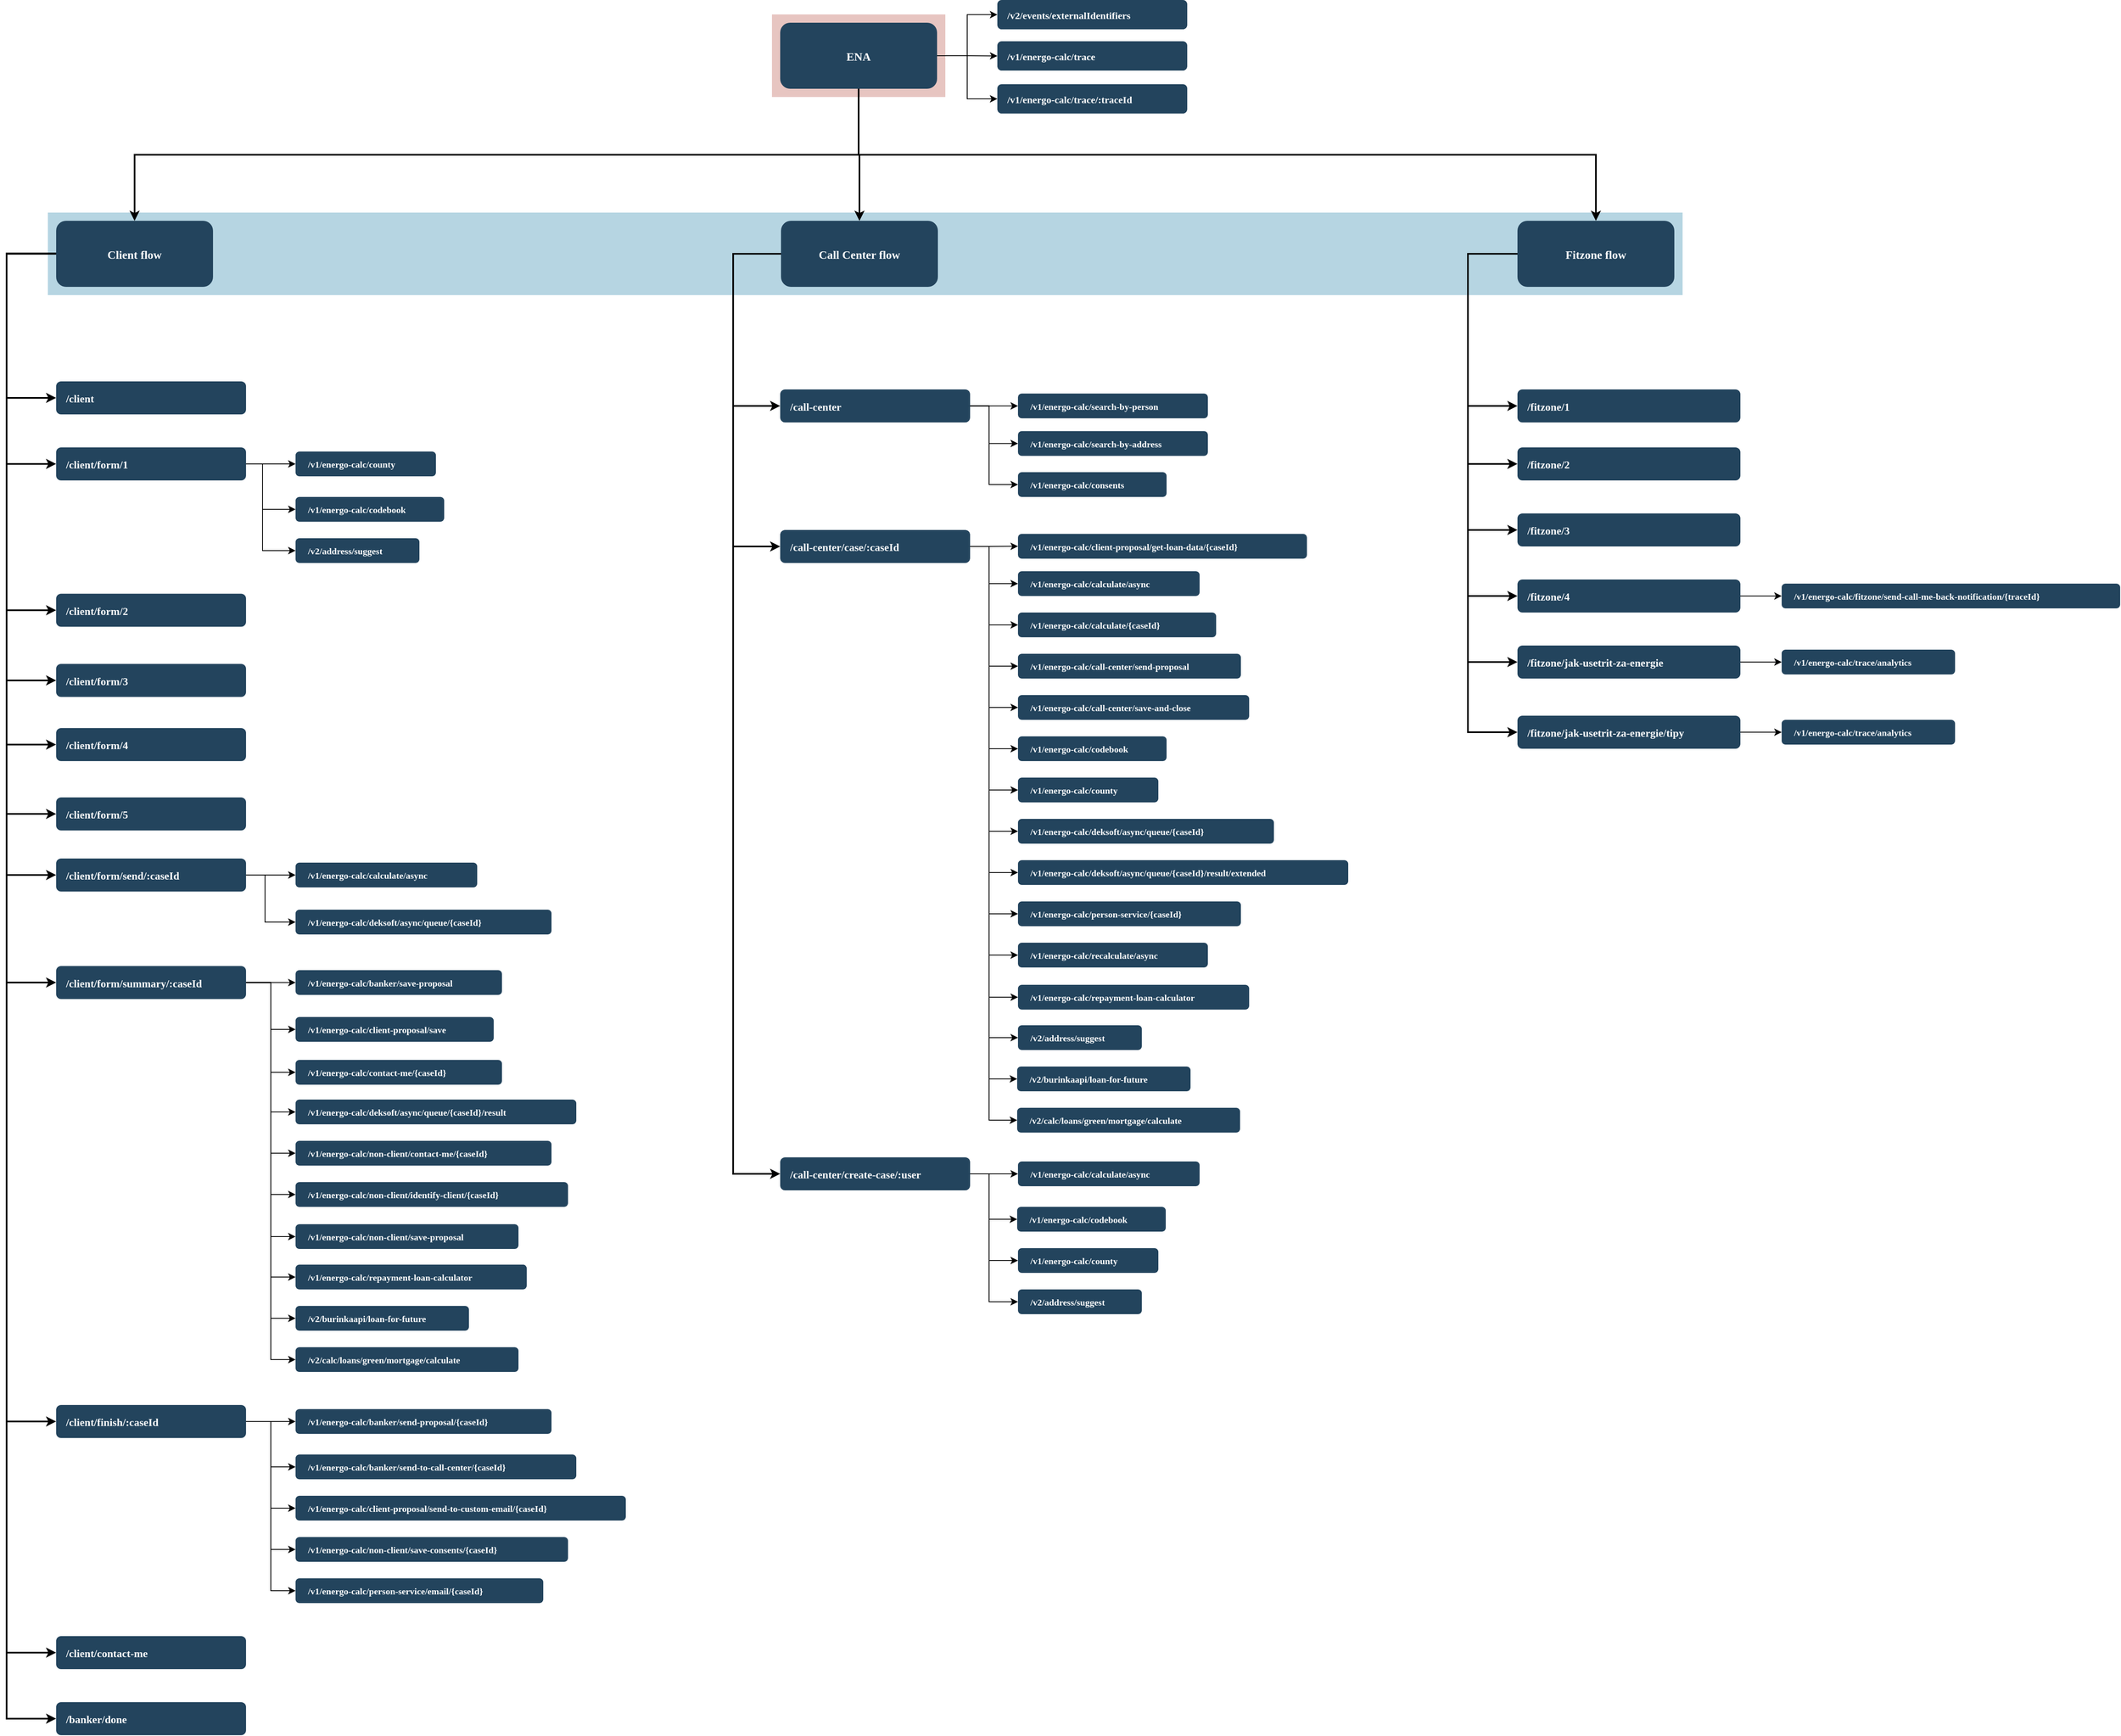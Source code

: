 <mxfile version="22.1.0" type="github">
  <diagram name="Page-1" id="2c0d36ab-eaac-3732-788b-9136903baeff">
    <mxGraphModel dx="6533.5" dy="2550" grid="1" gridSize="10" guides="1" tooltips="1" connect="1" arrows="1" fold="1" page="1" pageScale="1.5" pageWidth="1169" pageHeight="827" background="none" math="0" shadow="0">
      <root>
        <mxCell id="0" />
        <mxCell id="1" parent="0" />
        <mxCell id="123" value="" style="fillColor=#AE4132;strokeColor=none;opacity=30;" parent="1" vertex="1">
          <mxGeometry x="747" y="85.5" width="210" height="100.0" as="geometry" />
        </mxCell>
        <mxCell id="122" value="" style="fillColor=#10739E;strokeColor=none;opacity=30;" parent="1" vertex="1">
          <mxGeometry x="-130" y="325.5" width="1980" height="100" as="geometry" />
        </mxCell>
        <mxCell id="2" value="ENA" style="rounded=1;fillColor=#23445D;gradientColor=none;strokeColor=none;fontColor=#FFFFFF;fontStyle=1;fontFamily=Tahoma;fontSize=14" parent="1" vertex="1">
          <mxGeometry x="757" y="95.5" width="190" height="80" as="geometry" />
        </mxCell>
        <mxCell id="9" value="" style="edgeStyle=elbowEdgeStyle;elbow=vertical;strokeWidth=2;rounded=0;entryX=0.5;entryY=0;entryDx=0;entryDy=0;" parent="1" source="2" target="10" edge="1">
          <mxGeometry x="337" y="215.5" width="100" height="100" as="geometry">
            <mxPoint x="337" y="315.5" as="sourcePoint" />
            <mxPoint x="437" y="215.5" as="targetPoint" />
          </mxGeometry>
        </mxCell>
        <mxCell id="jC42f-P9hnnGWAA6iQzn-168" value="" style="edgeStyle=elbowEdgeStyle;rounded=0;orthogonalLoop=1;jettySize=auto;html=1;exitX=0;exitY=0.5;exitDx=0;exitDy=0;strokeWidth=2;entryX=0;entryY=0.5;entryDx=0;entryDy=0;" edge="1" parent="1" source="10" target="jC42f-P9hnnGWAA6iQzn-167">
          <mxGeometry relative="1" as="geometry">
            <mxPoint x="1640" y="680" as="targetPoint" />
            <Array as="points">
              <mxPoint x="1590" y="470" />
            </Array>
          </mxGeometry>
        </mxCell>
        <mxCell id="10" value="Fitzone flow" style="rounded=1;fillColor=#23445D;gradientColor=none;strokeColor=none;fontColor=#FFFFFF;fontStyle=1;fontFamily=Tahoma;fontSize=14" parent="1" vertex="1">
          <mxGeometry x="1650" y="335.5" width="190" height="80" as="geometry" />
        </mxCell>
        <mxCell id="kCkuKhxxEunzLLz7LeM_-125" value="" style="edgeStyle=elbowEdgeStyle;rounded=0;orthogonalLoop=1;jettySize=auto;html=1;entryX=0;entryY=0.5;entryDx=0;entryDy=0;exitX=0;exitY=0.5;exitDx=0;exitDy=0;strokeWidth=2;" parent="1" source="12" target="kCkuKhxxEunzLLz7LeM_-124" edge="1">
          <mxGeometry relative="1" as="geometry">
            <Array as="points">
              <mxPoint x="700" y="470" />
            </Array>
          </mxGeometry>
        </mxCell>
        <mxCell id="12" value="Call Center flow" style="rounded=1;fillColor=#23445D;gradientColor=none;strokeColor=none;fontColor=#FFFFFF;fontStyle=1;fontFamily=Tahoma;fontSize=14" parent="1" vertex="1">
          <mxGeometry x="758.0" y="335.5" width="190" height="80" as="geometry" />
        </mxCell>
        <mxCell id="13" value="Client flow" style="rounded=1;fillColor=#23445D;gradientColor=none;strokeColor=none;fontColor=#FFFFFF;fontStyle=1;fontFamily=Tahoma;fontSize=14" parent="1" vertex="1">
          <mxGeometry x="-120" y="335.5" width="190" height="80" as="geometry" />
        </mxCell>
        <mxCell id="17" value="/client" style="rounded=1;fillColor=#23445D;gradientColor=none;strokeColor=none;fontColor=#FFFFFF;fontStyle=1;fontFamily=Tahoma;fontSize=13;spacingLeft=10;align=left;" parent="1" vertex="1">
          <mxGeometry x="-120" y="530" width="230" height="40" as="geometry" />
        </mxCell>
        <mxCell id="59" value="" style="edgeStyle=elbowEdgeStyle;elbow=vertical;strokeWidth=2;rounded=0" parent="1" source="2" target="12" edge="1">
          <mxGeometry x="347" y="225.5" width="100" height="100" as="geometry">
            <mxPoint x="862.0" y="275.5" as="sourcePoint" />
            <mxPoint x="1467.0" y="345.5" as="targetPoint" />
          </mxGeometry>
        </mxCell>
        <mxCell id="61" value="" style="edgeStyle=elbowEdgeStyle;elbow=vertical;strokeWidth=2;rounded=0" parent="1" source="2" target="13" edge="1">
          <mxGeometry x="-23" y="135.5" width="100" height="100" as="geometry">
            <mxPoint x="-23" y="235.5" as="sourcePoint" />
            <mxPoint x="77" y="135.5" as="targetPoint" />
          </mxGeometry>
        </mxCell>
        <mxCell id="65" value="" style="edgeStyle=elbowEdgeStyle;elbow=horizontal;strokeWidth=2;rounded=0;entryX=0;entryY=0.5;entryDx=0;entryDy=0;exitX=0;exitY=0.5;exitDx=0;exitDy=0;" parent="1" source="13" target="17" edge="1">
          <mxGeometry x="-23" y="135.5" width="100" height="100" as="geometry">
            <mxPoint x="-170" y="320" as="sourcePoint" />
            <mxPoint x="77" y="135.5" as="targetPoint" />
            <Array as="points">
              <mxPoint x="-180" y="460" />
            </Array>
          </mxGeometry>
        </mxCell>
        <mxCell id="kCkuKhxxEunzLLz7LeM_-129" value="" style="edgeStyle=elbowEdgeStyle;rounded=0;orthogonalLoop=1;jettySize=auto;exitX=0;exitY=0.5;exitDx=0;exitDy=0;entryX=0;entryY=0.5;entryDx=0;entryDy=0;strokeWidth=2;" parent="1" source="12" target="kCkuKhxxEunzLLz7LeM_-128" edge="1">
          <mxGeometry relative="1" as="geometry">
            <mxPoint x="730" y="640" as="targetPoint" />
            <Array as="points">
              <mxPoint x="700" y="570" />
            </Array>
          </mxGeometry>
        </mxCell>
        <mxCell id="jC42f-P9hnnGWAA6iQzn-123" value="" style="edgeStyle=elbowEdgeStyle;rounded=0;orthogonalLoop=1;jettySize=auto;html=1;exitX=1;exitY=0.5;exitDx=0;exitDy=0;entryX=0;entryY=0.5;entryDx=0;entryDy=0;" edge="1" parent="1" source="kCkuKhxxEunzLLz7LeM_-124" target="kCkuKhxxEunzLLz7LeM_-135">
          <mxGeometry relative="1" as="geometry">
            <mxPoint x="940" y="600" as="sourcePoint" />
            <mxPoint x="1020" y="520" as="targetPoint" />
            <Array as="points">
              <mxPoint x="1010" y="550" />
            </Array>
          </mxGeometry>
        </mxCell>
        <mxCell id="kCkuKhxxEunzLLz7LeM_-124" value="/call-center" style="rounded=1;fillColor=#23445D;gradientColor=none;strokeColor=none;fontColor=#FFFFFF;fontStyle=1;fontFamily=Tahoma;fontSize=13;align=left;spacingLeft=10;" parent="1" vertex="1">
          <mxGeometry x="757" y="539.75" width="230" height="40" as="geometry" />
        </mxCell>
        <mxCell id="kCkuKhxxEunzLLz7LeM_-134" value="" style="edgeStyle=elbowEdgeStyle;rounded=0;orthogonalLoop=1;jettySize=auto;html=1;entryX=0;entryY=0.5;entryDx=0;entryDy=0;exitX=0;exitY=0.5;exitDx=0;exitDy=0;strokeWidth=2;" parent="1" source="12" target="kCkuKhxxEunzLLz7LeM_-133" edge="1">
          <mxGeometry relative="1" as="geometry">
            <Array as="points">
              <mxPoint x="700" y="550" />
            </Array>
          </mxGeometry>
        </mxCell>
        <mxCell id="kCkuKhxxEunzLLz7LeM_-128" value="/call-center/case/:caseId" style="rounded=1;fillColor=#23445D;gradientColor=none;strokeColor=none;fontColor=#FFFFFF;fontStyle=1;fontFamily=Tahoma;fontSize=13;align=left;spacingLeft=10;" parent="1" vertex="1">
          <mxGeometry x="757" y="710" width="230" height="40" as="geometry" />
        </mxCell>
        <mxCell id="kCkuKhxxEunzLLz7LeM_-133" value="/call-center/create-case/:user" style="rounded=1;fillColor=#23445D;gradientColor=none;strokeColor=none;fontColor=#FFFFFF;fontStyle=1;fontFamily=Tahoma;fontSize=13;spacingLeft=10;align=left;" parent="1" vertex="1">
          <mxGeometry x="757" y="1470" width="230" height="40" as="geometry" />
        </mxCell>
        <mxCell id="jC42f-P9hnnGWAA6iQzn-125" value="" style="edgeStyle=elbowEdgeStyle;rounded=0;orthogonalLoop=1;jettySize=auto;html=1;exitX=1;exitY=0.5;exitDx=0;exitDy=0;entryX=0;entryY=0.5;entryDx=0;entryDy=0;" edge="1" parent="1" source="kCkuKhxxEunzLLz7LeM_-124" target="jC42f-P9hnnGWAA6iQzn-124">
          <mxGeometry relative="1" as="geometry">
            <Array as="points">
              <mxPoint x="1010" y="610" />
            </Array>
          </mxGeometry>
        </mxCell>
        <mxCell id="kCkuKhxxEunzLLz7LeM_-135" value="/v1/energo-calc/search-by-person" style="rounded=1;fillColor=#23445D;gradientColor=none;strokeColor=none;fontColor=#FFFFFF;fontStyle=1;fontFamily=Tahoma;fontSize=11;align=left;spacingLeft=13;spacingRight=0;" parent="1" vertex="1">
          <mxGeometry x="1045" y="544.75" width="230" height="30" as="geometry" />
        </mxCell>
        <mxCell id="jC42f-P9hnnGWAA6iQzn-127" value="" style="edgeStyle=elbowEdgeStyle;rounded=0;orthogonalLoop=1;jettySize=auto;html=1;entryX=0;entryY=0.5;entryDx=0;entryDy=0;exitX=1;exitY=0.5;exitDx=0;exitDy=0;" edge="1" parent="1" source="kCkuKhxxEunzLLz7LeM_-124" target="jC42f-P9hnnGWAA6iQzn-126">
          <mxGeometry relative="1" as="geometry">
            <mxPoint x="980" y="690" as="sourcePoint" />
            <Array as="points">
              <mxPoint x="1010" y="580" />
            </Array>
          </mxGeometry>
        </mxCell>
        <mxCell id="jC42f-P9hnnGWAA6iQzn-124" value="/v1/energo-calc/consents" style="rounded=1;fillColor=#23445D;gradientColor=none;strokeColor=none;fontColor=#FFFFFF;fontStyle=1;fontFamily=Tahoma;fontSize=11;spacingLeft=13;align=left;spacingRight=0;" vertex="1" parent="1">
          <mxGeometry x="1045" y="640" width="180" height="30" as="geometry" />
        </mxCell>
        <mxCell id="jC42f-P9hnnGWAA6iQzn-126" value="/v1/energo-calc/search-by-address" style="rounded=1;fillColor=#23445D;gradientColor=none;strokeColor=none;fontColor=#FFFFFF;fontStyle=1;fontFamily=Tahoma;fontSize=11;spacingLeft=13;align=left;spacingRight=0;" vertex="1" parent="1">
          <mxGeometry x="1045" y="590.25" width="230" height="30" as="geometry" />
        </mxCell>
        <mxCell id="jC42f-P9hnnGWAA6iQzn-137" value="" style="edgeStyle=elbowEdgeStyle;rounded=0;orthogonalLoop=1;jettySize=auto;html=1;entryX=0;entryY=0.5;entryDx=0;entryDy=0;exitX=1;exitY=0.5;exitDx=0;exitDy=0;" edge="1" parent="1" source="kCkuKhxxEunzLLz7LeM_-128" target="jC42f-P9hnnGWAA6iQzn-136">
          <mxGeometry relative="1" as="geometry">
            <Array as="points">
              <mxPoint x="1010" y="720" />
            </Array>
          </mxGeometry>
        </mxCell>
        <mxCell id="jC42f-P9hnnGWAA6iQzn-133" value="" style="edgeStyle=orthogonalEdgeStyle;rounded=0;orthogonalLoop=1;jettySize=auto;html=1;entryX=0;entryY=0.5;entryDx=0;entryDy=0;exitX=1;exitY=0.5;exitDx=0;exitDy=0;" edge="1" parent="1" source="2" target="jC42f-P9hnnGWAA6iQzn-132">
          <mxGeometry relative="1" as="geometry" />
        </mxCell>
        <mxCell id="jC42f-P9hnnGWAA6iQzn-130" value="/v2/events/externalIdentifiers" style="rounded=1;fillColor=#23445D;gradientColor=none;strokeColor=none;fontColor=#FFFFFF;fontStyle=1;fontFamily=Tahoma;fontSize=12;align=left;spacingLeft=10;" vertex="1" parent="1">
          <mxGeometry x="1020" y="68" width="230" height="35.5" as="geometry" />
        </mxCell>
        <mxCell id="jC42f-P9hnnGWAA6iQzn-131" value="" style="endArrow=classic;html=1;rounded=0;exitX=1;exitY=0.5;exitDx=0;exitDy=0;entryX=0;entryY=0.5;entryDx=0;entryDy=0;edgeStyle=elbowEdgeStyle;" edge="1" parent="1" source="2" target="jC42f-P9hnnGWAA6iQzn-130">
          <mxGeometry width="50" height="50" relative="1" as="geometry">
            <mxPoint x="710" y="470" as="sourcePoint" />
            <mxPoint x="760" y="420" as="targetPoint" />
          </mxGeometry>
        </mxCell>
        <mxCell id="jC42f-P9hnnGWAA6iQzn-135" value="" style="edgeStyle=orthogonalEdgeStyle;rounded=0;orthogonalLoop=1;jettySize=auto;html=1;entryX=0;entryY=0.5;entryDx=0;entryDy=0;exitX=1;exitY=0.5;exitDx=0;exitDy=0;" edge="1" parent="1" source="2" target="jC42f-P9hnnGWAA6iQzn-134">
          <mxGeometry relative="1" as="geometry" />
        </mxCell>
        <mxCell id="jC42f-P9hnnGWAA6iQzn-132" value="/v1/energo-calc/trace" style="rounded=1;fillColor=#23445D;gradientColor=none;strokeColor=none;fontColor=#FFFFFF;fontStyle=1;fontFamily=Tahoma;fontSize=12;align=left;spacingLeft=10;" vertex="1" parent="1">
          <mxGeometry x="1020" y="118" width="230" height="35.5" as="geometry" />
        </mxCell>
        <mxCell id="jC42f-P9hnnGWAA6iQzn-134" value="/v1/energo-calc/trace/:traceId" style="rounded=1;fillColor=#23445D;gradientColor=none;strokeColor=none;fontColor=#FFFFFF;fontStyle=1;fontFamily=Tahoma;fontSize=12;align=left;spacingLeft=10;" vertex="1" parent="1">
          <mxGeometry x="1020" y="170" width="230" height="35.5" as="geometry" />
        </mxCell>
        <mxCell id="jC42f-P9hnnGWAA6iQzn-140" value="" style="edgeStyle=elbowEdgeStyle;rounded=0;orthogonalLoop=1;jettySize=auto;html=1;entryX=0;entryY=0.5;entryDx=0;entryDy=0;exitX=1;exitY=0.5;exitDx=0;exitDy=0;" edge="1" parent="1" source="kCkuKhxxEunzLLz7LeM_-128" target="jC42f-P9hnnGWAA6iQzn-139">
          <mxGeometry relative="1" as="geometry">
            <Array as="points">
              <mxPoint x="1010" y="750" />
            </Array>
          </mxGeometry>
        </mxCell>
        <mxCell id="jC42f-P9hnnGWAA6iQzn-136" value="/v1/energo-calc/codebook" style="rounded=1;fillColor=#23445D;gradientColor=none;strokeColor=none;fontColor=#FFFFFF;fontStyle=1;fontFamily=Tahoma;fontSize=11;align=left;spacingLeft=13;spacingRight=0;" vertex="1" parent="1">
          <mxGeometry x="1045" y="960" width="180" height="30" as="geometry" />
        </mxCell>
        <mxCell id="jC42f-P9hnnGWAA6iQzn-142" value="" style="edgeStyle=elbowEdgeStyle;rounded=0;orthogonalLoop=1;jettySize=auto;html=1;entryX=0;entryY=0.5;entryDx=0;entryDy=0;exitX=1;exitY=0.5;exitDx=0;exitDy=0;" edge="1" parent="1" source="kCkuKhxxEunzLLz7LeM_-128" target="jC42f-P9hnnGWAA6iQzn-141">
          <mxGeometry relative="1" as="geometry">
            <Array as="points">
              <mxPoint x="1010" y="780" />
            </Array>
          </mxGeometry>
        </mxCell>
        <mxCell id="jC42f-P9hnnGWAA6iQzn-139" value="/v1/energo-calc/person-service/{caseId}" style="rounded=1;fillColor=#23445D;gradientColor=none;strokeColor=none;fontColor=#FFFFFF;fontStyle=1;fontFamily=Tahoma;fontSize=11;align=left;spacingLeft=13;spacingRight=0;" vertex="1" parent="1">
          <mxGeometry x="1045" y="1160" width="270" height="30" as="geometry" />
        </mxCell>
        <mxCell id="jC42f-P9hnnGWAA6iQzn-141" value="/v1/energo-calc/deksoft/async/queue/{caseId}/result/extended" style="rounded=1;fillColor=#23445D;gradientColor=none;strokeColor=none;fontColor=#FFFFFF;fontStyle=1;fontFamily=Tahoma;fontSize=11;align=left;spacingLeft=13;spacingRight=0;" vertex="1" parent="1">
          <mxGeometry x="1045" y="1110" width="400" height="30" as="geometry" />
        </mxCell>
        <mxCell id="jC42f-P9hnnGWAA6iQzn-143" value="/v1/energo-calc/calculate/{caseId}" style="rounded=1;fillColor=#23445D;gradientColor=none;strokeColor=none;fontColor=#FFFFFF;fontStyle=1;fontFamily=Tahoma;fontSize=11;align=left;spacingLeft=13;spacingRight=0;" vertex="1" parent="1">
          <mxGeometry x="1045" y="810" width="240" height="30" as="geometry" />
        </mxCell>
        <mxCell id="jC42f-P9hnnGWAA6iQzn-144" value="" style="edgeStyle=elbowEdgeStyle;rounded=0;orthogonalLoop=1;jettySize=auto;html=1;entryX=0;entryY=0.5;entryDx=0;entryDy=0;exitX=1;exitY=0.5;exitDx=0;exitDy=0;" edge="1" parent="1" source="kCkuKhxxEunzLLz7LeM_-128" target="jC42f-P9hnnGWAA6iQzn-143">
          <mxGeometry relative="1" as="geometry">
            <mxPoint x="990" y="738" as="sourcePoint" />
            <mxPoint x="1050" y="882" as="targetPoint" />
            <Array as="points">
              <mxPoint x="1010" y="800" />
              <mxPoint x="1010" y="940" />
            </Array>
          </mxGeometry>
        </mxCell>
        <mxCell id="jC42f-P9hnnGWAA6iQzn-145" value="/v1/energo-calc/client-proposal/get-loan-data/{caseId}" style="rounded=1;fillColor=#23445D;gradientColor=none;strokeColor=none;fontColor=#FFFFFF;fontStyle=1;fontFamily=Tahoma;fontSize=11;align=left;spacingLeft=13;spacingRight=0;" vertex="1" parent="1">
          <mxGeometry x="1045" y="714.75" width="350" height="30" as="geometry" />
        </mxCell>
        <mxCell id="jC42f-P9hnnGWAA6iQzn-146" value="" style="edgeStyle=elbowEdgeStyle;rounded=0;orthogonalLoop=1;jettySize=auto;html=1;entryX=0;entryY=0.5;entryDx=0;entryDy=0;exitX=1;exitY=0.5;exitDx=0;exitDy=0;" edge="1" parent="1" target="jC42f-P9hnnGWAA6iQzn-145" source="kCkuKhxxEunzLLz7LeM_-128">
          <mxGeometry relative="1" as="geometry">
            <mxPoint x="980" y="780" as="sourcePoint" />
            <mxPoint x="1050" y="934" as="targetPoint" />
            <Array as="points">
              <mxPoint x="1010" y="730" />
            </Array>
          </mxGeometry>
        </mxCell>
        <mxCell id="jC42f-P9hnnGWAA6iQzn-147" value="/v1/energo-calc/repayment-loan-calculator" style="rounded=1;fillColor=#23445D;gradientColor=none;strokeColor=none;fontColor=#FFFFFF;fontStyle=1;fontFamily=Tahoma;fontSize=11;align=left;spacingLeft=13;spacingRight=0;" vertex="1" parent="1">
          <mxGeometry x="1045" y="1261" width="280" height="30" as="geometry" />
        </mxCell>
        <mxCell id="jC42f-P9hnnGWAA6iQzn-148" value="" style="edgeStyle=elbowEdgeStyle;rounded=0;orthogonalLoop=1;jettySize=auto;html=1;entryX=0;entryY=0.5;entryDx=0;entryDy=0;exitX=1;exitY=0.5;exitDx=0;exitDy=0;" edge="1" parent="1" target="jC42f-P9hnnGWAA6iQzn-147" source="kCkuKhxxEunzLLz7LeM_-128">
          <mxGeometry relative="1" as="geometry">
            <mxPoint x="980" y="780" as="sourcePoint" />
            <mxPoint x="1050" y="986" as="targetPoint" />
            <Array as="points">
              <mxPoint x="1010" y="860" />
            </Array>
          </mxGeometry>
        </mxCell>
        <mxCell id="jC42f-P9hnnGWAA6iQzn-150" value="/v2/address/suggest" style="rounded=1;fillColor=#23445D;gradientColor=none;strokeColor=none;fontColor=#FFFFFF;fontStyle=1;fontFamily=Tahoma;fontSize=11;align=left;spacingLeft=13;spacingRight=0;" vertex="1" parent="1">
          <mxGeometry x="1045" y="1310" width="150" height="30" as="geometry" />
        </mxCell>
        <mxCell id="jC42f-P9hnnGWAA6iQzn-151" value="" style="edgeStyle=elbowEdgeStyle;rounded=0;orthogonalLoop=1;jettySize=auto;html=1;entryX=0;entryY=0.5;entryDx=0;entryDy=0;exitX=1;exitY=0.5;exitDx=0;exitDy=0;" edge="1" parent="1" target="jC42f-P9hnnGWAA6iQzn-150" source="kCkuKhxxEunzLLz7LeM_-128">
          <mxGeometry relative="1" as="geometry">
            <mxPoint x="980" y="770" as="sourcePoint" />
            <mxPoint x="1050" y="1028" as="targetPoint" />
            <Array as="points">
              <mxPoint x="1010" y="1010" />
            </Array>
          </mxGeometry>
        </mxCell>
        <mxCell id="jC42f-P9hnnGWAA6iQzn-152" value="/v1/energo-calc/recalculate/async" style="rounded=1;fillColor=#23445D;gradientColor=none;strokeColor=none;fontColor=#FFFFFF;fontStyle=1;fontFamily=Tahoma;fontSize=11;align=left;spacingLeft=13;spacingRight=0;" vertex="1" parent="1">
          <mxGeometry x="1045" y="1210" width="230" height="30" as="geometry" />
        </mxCell>
        <mxCell id="jC42f-P9hnnGWAA6iQzn-153" value="" style="edgeStyle=elbowEdgeStyle;rounded=0;orthogonalLoop=1;jettySize=auto;html=1;entryX=0;entryY=0.5;entryDx=0;entryDy=0;exitX=1;exitY=0.5;exitDx=0;exitDy=0;" edge="1" parent="1" target="jC42f-P9hnnGWAA6iQzn-152" source="kCkuKhxxEunzLLz7LeM_-128">
          <mxGeometry relative="1" as="geometry">
            <mxPoint x="980" y="779" as="sourcePoint" />
            <mxPoint x="1050" y="1079" as="targetPoint" />
            <Array as="points">
              <mxPoint x="1010" y="900" />
            </Array>
          </mxGeometry>
        </mxCell>
        <mxCell id="jC42f-P9hnnGWAA6iQzn-154" value="/v1/energo-calc/deksoft/async/queue/{caseId}" style="rounded=1;fillColor=#23445D;gradientColor=none;strokeColor=none;fontColor=#FFFFFF;fontStyle=1;fontFamily=Tahoma;fontSize=11;align=left;spacingLeft=13;spacingRight=0;" vertex="1" parent="1">
          <mxGeometry x="1045" y="1060" width="310" height="30" as="geometry" />
        </mxCell>
        <mxCell id="jC42f-P9hnnGWAA6iQzn-155" value="" style="edgeStyle=elbowEdgeStyle;rounded=0;orthogonalLoop=1;jettySize=auto;html=1;entryX=0;entryY=0.5;entryDx=0;entryDy=0;exitX=1;exitY=0.5;exitDx=0;exitDy=0;" edge="1" parent="1" target="jC42f-P9hnnGWAA6iQzn-154" source="kCkuKhxxEunzLLz7LeM_-128">
          <mxGeometry relative="1" as="geometry">
            <mxPoint x="980" y="780" as="sourcePoint" />
            <mxPoint x="1050" y="1131" as="targetPoint" />
            <Array as="points">
              <mxPoint x="1010" y="1020" />
            </Array>
          </mxGeometry>
        </mxCell>
        <mxCell id="jC42f-P9hnnGWAA6iQzn-156" value="/v1/energo-calc/call-center/send-proposal" style="rounded=1;fillColor=#23445D;gradientColor=none;strokeColor=none;fontColor=#FFFFFF;fontStyle=1;fontFamily=Tahoma;fontSize=11;align=left;spacingLeft=13;spacingRight=0;" vertex="1" parent="1">
          <mxGeometry x="1045" y="860" width="270" height="30" as="geometry" />
        </mxCell>
        <mxCell id="jC42f-P9hnnGWAA6iQzn-157" value="" style="edgeStyle=elbowEdgeStyle;rounded=0;orthogonalLoop=1;jettySize=auto;html=1;entryX=0;entryY=0.5;entryDx=0;entryDy=0;exitX=1;exitY=0.5;exitDx=0;exitDy=0;" edge="1" parent="1" target="jC42f-P9hnnGWAA6iQzn-156" source="kCkuKhxxEunzLLz7LeM_-128">
          <mxGeometry relative="1" as="geometry">
            <mxPoint x="980" y="770" as="sourcePoint" />
            <mxPoint x="1050" y="1173" as="targetPoint" />
            <Array as="points">
              <mxPoint x="1010" y="860" />
              <mxPoint x="1010" y="970" />
            </Array>
          </mxGeometry>
        </mxCell>
        <mxCell id="jC42f-P9hnnGWAA6iQzn-158" value="/v1/energo-calc/call-center/save-and-close" style="rounded=1;fillColor=#23445D;gradientColor=none;strokeColor=none;fontColor=#FFFFFF;fontStyle=1;fontFamily=Tahoma;fontSize=11;align=left;spacingLeft=13;spacingRight=0;" vertex="1" parent="1">
          <mxGeometry x="1045" y="910" width="280" height="30" as="geometry" />
        </mxCell>
        <mxCell id="jC42f-P9hnnGWAA6iQzn-159" value="" style="edgeStyle=elbowEdgeStyle;rounded=0;orthogonalLoop=1;jettySize=auto;html=1;entryX=0;entryY=0.5;entryDx=0;entryDy=0;exitX=1;exitY=0.5;exitDx=0;exitDy=0;" edge="1" parent="1" target="jC42f-P9hnnGWAA6iQzn-158" source="kCkuKhxxEunzLLz7LeM_-128">
          <mxGeometry relative="1" as="geometry">
            <mxPoint x="980" y="770" as="sourcePoint" />
            <mxPoint x="1050" y="1215" as="targetPoint" />
            <Array as="points">
              <mxPoint x="1010" y="930" />
              <mxPoint x="1010" y="990" />
            </Array>
          </mxGeometry>
        </mxCell>
        <mxCell id="jC42f-P9hnnGWAA6iQzn-160" value="/v1/energo-calc/calculate/async" style="rounded=1;fillColor=#23445D;gradientColor=none;strokeColor=none;fontColor=#FFFFFF;fontStyle=1;fontFamily=Tahoma;fontSize=11;align=left;spacingLeft=13;spacingRight=0;" vertex="1" parent="1">
          <mxGeometry x="1045" y="760" width="220" height="30" as="geometry" />
        </mxCell>
        <mxCell id="jC42f-P9hnnGWAA6iQzn-161" value="" style="edgeStyle=elbowEdgeStyle;rounded=0;orthogonalLoop=1;jettySize=auto;html=1;entryX=0;entryY=0.5;entryDx=0;entryDy=0;exitX=1;exitY=0.5;exitDx=0;exitDy=0;" edge="1" parent="1" target="jC42f-P9hnnGWAA6iQzn-160" source="kCkuKhxxEunzLLz7LeM_-128">
          <mxGeometry relative="1" as="geometry">
            <mxPoint x="980" y="770" as="sourcePoint" />
            <mxPoint x="1050" y="1257" as="targetPoint" />
            <Array as="points">
              <mxPoint x="1010" y="750" />
            </Array>
          </mxGeometry>
        </mxCell>
        <mxCell id="jC42f-P9hnnGWAA6iQzn-163" value="/v1/energo-calc/calculate/async" style="rounded=1;fillColor=#23445D;gradientColor=none;strokeColor=none;fontColor=#FFFFFF;fontStyle=1;fontFamily=Tahoma;fontSize=11;align=left;spacingLeft=13;spacingRight=0;" vertex="1" parent="1">
          <mxGeometry x="1045" y="1475" width="220" height="30" as="geometry" />
        </mxCell>
        <mxCell id="jC42f-P9hnnGWAA6iQzn-164" value="" style="edgeStyle=elbowEdgeStyle;rounded=0;orthogonalLoop=1;jettySize=auto;html=1;entryX=0;entryY=0.5;entryDx=0;entryDy=0;exitX=1;exitY=0.5;exitDx=0;exitDy=0;" edge="1" parent="1" target="jC42f-P9hnnGWAA6iQzn-163" source="kCkuKhxxEunzLLz7LeM_-133">
          <mxGeometry relative="1" as="geometry">
            <mxPoint x="987" y="1480" as="sourcePoint" />
            <mxPoint x="1080" y="1265.75" as="targetPoint" />
            <Array as="points">
              <mxPoint x="1010" y="1500" />
            </Array>
          </mxGeometry>
        </mxCell>
        <mxCell id="jC42f-P9hnnGWAA6iQzn-165" value="/v2/address/suggest" style="rounded=1;fillColor=#23445D;gradientColor=none;strokeColor=none;fontColor=#FFFFFF;fontStyle=1;fontFamily=Tahoma;fontSize=11;align=left;spacingLeft=13;spacingRight=0;" vertex="1" parent="1">
          <mxGeometry x="1045" y="1630" width="150" height="30" as="geometry" />
        </mxCell>
        <mxCell id="jC42f-P9hnnGWAA6iQzn-166" value="" style="edgeStyle=elbowEdgeStyle;rounded=0;orthogonalLoop=1;jettySize=auto;html=1;entryX=0;entryY=0.5;entryDx=0;entryDy=0;exitX=1;exitY=0.5;exitDx=0;exitDy=0;" edge="1" parent="1" target="jC42f-P9hnnGWAA6iQzn-165" source="kCkuKhxxEunzLLz7LeM_-133">
          <mxGeometry relative="1" as="geometry">
            <mxPoint x="980" y="1535.25" as="sourcePoint" />
            <mxPoint x="1083" y="1313" as="targetPoint" />
            <Array as="points">
              <mxPoint x="1010" y="1520" />
            </Array>
          </mxGeometry>
        </mxCell>
        <mxCell id="jC42f-P9hnnGWAA6iQzn-170" value="" style="edgeStyle=orthogonalEdgeStyle;rounded=0;orthogonalLoop=1;jettySize=auto;html=1;exitX=1;exitY=0.5;exitDx=0;exitDy=0;entryX=0;entryY=0.5;entryDx=0;entryDy=0;" edge="1" parent="1" source="jC42f-P9hnnGWAA6iQzn-167" target="jC42f-P9hnnGWAA6iQzn-169">
          <mxGeometry relative="1" as="geometry" />
        </mxCell>
        <mxCell id="jC42f-P9hnnGWAA6iQzn-167" value="/fitzone/jak-usetrit-za-energie" style="rounded=1;fillColor=#23445D;gradientColor=none;strokeColor=none;fontColor=#FFFFFF;fontStyle=1;fontFamily=Tahoma;fontSize=13;align=left;spacingLeft=10;" vertex="1" parent="1">
          <mxGeometry x="1650" y="850" width="270" height="40" as="geometry" />
        </mxCell>
        <mxCell id="jC42f-P9hnnGWAA6iQzn-169" value="/v1/energo-calc/trace/analytics" style="rounded=1;fillColor=#23445D;gradientColor=none;strokeColor=none;fontColor=#FFFFFF;fontStyle=1;fontFamily=Tahoma;fontSize=11;align=left;spacingLeft=13;spacingRight=0;" vertex="1" parent="1">
          <mxGeometry x="1970" y="855" width="210" height="30" as="geometry" />
        </mxCell>
        <mxCell id="jC42f-P9hnnGWAA6iQzn-171" value="/v2/burinkaapi/loan-for-future" style="rounded=1;fillColor=#23445D;gradientColor=none;strokeColor=none;fontColor=#FFFFFF;fontStyle=1;fontFamily=Tahoma;fontSize=11;align=left;spacingLeft=13;spacingRight=0;" vertex="1" parent="1">
          <mxGeometry x="1044" y="1360" width="210" height="30" as="geometry" />
        </mxCell>
        <mxCell id="jC42f-P9hnnGWAA6iQzn-172" value="" style="edgeStyle=elbowEdgeStyle;rounded=0;orthogonalLoop=1;jettySize=auto;html=1;entryX=0;entryY=0.5;entryDx=0;entryDy=0;exitX=1;exitY=0.5;exitDx=0;exitDy=0;" edge="1" parent="1" target="jC42f-P9hnnGWAA6iQzn-171" source="kCkuKhxxEunzLLz7LeM_-128">
          <mxGeometry relative="1" as="geometry">
            <mxPoint x="986" y="778" as="sourcePoint" />
            <mxPoint x="1049" y="1078" as="targetPoint" />
            <Array as="points">
              <mxPoint x="1010" y="1030" />
            </Array>
          </mxGeometry>
        </mxCell>
        <mxCell id="jC42f-P9hnnGWAA6iQzn-175" value="" style="edgeStyle=elbowEdgeStyle;rounded=0;orthogonalLoop=1;jettySize=auto;html=1;entryX=0;entryY=0.5;entryDx=0;entryDy=0;exitX=0;exitY=0.5;exitDx=0;exitDy=0;strokeWidth=2;" edge="1" parent="1" target="jC42f-P9hnnGWAA6iQzn-176" source="10">
          <mxGeometry relative="1" as="geometry">
            <mxPoint x="1650" y="443.5" as="sourcePoint" />
            <Array as="points">
              <mxPoint x="1590" y="537.5" />
            </Array>
          </mxGeometry>
        </mxCell>
        <mxCell id="jC42f-P9hnnGWAA6iQzn-176" value="/fitzone/jak-usetrit-za-energie/tipy" style="rounded=1;fillColor=#23445D;gradientColor=none;strokeColor=none;fontColor=#FFFFFF;fontStyle=1;fontFamily=Tahoma;fontSize=13;align=left;spacingLeft=10;" vertex="1" parent="1">
          <mxGeometry x="1650" y="935" width="270" height="40" as="geometry" />
        </mxCell>
        <mxCell id="jC42f-P9hnnGWAA6iQzn-177" value="" style="edgeStyle=orthogonalEdgeStyle;rounded=0;orthogonalLoop=1;jettySize=auto;html=1;exitX=1;exitY=0.5;exitDx=0;exitDy=0;entryX=0;entryY=0.5;entryDx=0;entryDy=0;" edge="1" parent="1" target="jC42f-P9hnnGWAA6iQzn-178" source="jC42f-P9hnnGWAA6iQzn-176">
          <mxGeometry relative="1" as="geometry">
            <mxPoint x="1920" y="895.5" as="sourcePoint" />
          </mxGeometry>
        </mxCell>
        <mxCell id="jC42f-P9hnnGWAA6iQzn-178" value="/v1/energo-calc/trace/analytics" style="rounded=1;fillColor=#23445D;gradientColor=none;strokeColor=none;fontColor=#FFFFFF;fontStyle=1;fontFamily=Tahoma;fontSize=11;align=left;spacingLeft=13;spacingRight=0;" vertex="1" parent="1">
          <mxGeometry x="1970" y="940" width="210" height="30" as="geometry" />
        </mxCell>
        <mxCell id="jC42f-P9hnnGWAA6iQzn-179" value="" style="edgeStyle=elbowEdgeStyle;rounded=0;orthogonalLoop=1;jettySize=auto;html=1;exitX=0;exitY=0.5;exitDx=0;exitDy=0;strokeWidth=2;entryX=0;entryY=0.5;entryDx=0;entryDy=0;" edge="1" parent="1" source="10" target="jC42f-P9hnnGWAA6iQzn-180">
          <mxGeometry relative="1" as="geometry">
            <mxPoint x="1650" y="304.5" as="sourcePoint" />
            <mxPoint x="1650" y="666.5" as="targetPoint" />
            <Array as="points">
              <mxPoint x="1590" y="398.5" />
            </Array>
          </mxGeometry>
        </mxCell>
        <mxCell id="jC42f-P9hnnGWAA6iQzn-180" value="/fitzone/1" style="rounded=1;fillColor=#23445D;gradientColor=none;strokeColor=none;fontColor=#FFFFFF;fontStyle=1;fontFamily=Tahoma;fontSize=13;align=left;spacingLeft=10;" vertex="1" parent="1">
          <mxGeometry x="1650" y="539.75" width="270" height="40" as="geometry" />
        </mxCell>
        <mxCell id="jC42f-P9hnnGWAA6iQzn-181" value="" style="edgeStyle=elbowEdgeStyle;rounded=0;orthogonalLoop=1;jettySize=auto;html=1;exitX=0;exitY=0.5;exitDx=0;exitDy=0;strokeWidth=2;entryX=0;entryY=0.5;entryDx=0;entryDy=0;" edge="1" parent="1" target="jC42f-P9hnnGWAA6iQzn-182" source="10">
          <mxGeometry relative="1" as="geometry">
            <mxPoint x="1650" y="427" as="sourcePoint" />
            <mxPoint x="1650" y="717.5" as="targetPoint" />
            <Array as="points">
              <mxPoint x="1590" y="449.5" />
            </Array>
          </mxGeometry>
        </mxCell>
        <mxCell id="jC42f-P9hnnGWAA6iQzn-182" value="/fitzone/2" style="rounded=1;fillColor=#23445D;gradientColor=none;strokeColor=none;fontColor=#FFFFFF;fontStyle=1;fontFamily=Tahoma;fontSize=13;align=left;spacingLeft=10;" vertex="1" parent="1">
          <mxGeometry x="1650" y="610" width="270" height="40" as="geometry" />
        </mxCell>
        <mxCell id="jC42f-P9hnnGWAA6iQzn-183" value="" style="edgeStyle=elbowEdgeStyle;rounded=0;orthogonalLoop=1;jettySize=auto;html=1;exitX=0;exitY=0.5;exitDx=0;exitDy=0;strokeWidth=2;entryX=0;entryY=0.5;entryDx=0;entryDy=0;" edge="1" parent="1" target="jC42f-P9hnnGWAA6iQzn-184" source="10">
          <mxGeometry relative="1" as="geometry">
            <mxPoint x="1650" y="425.25" as="sourcePoint" />
            <mxPoint x="1650" y="766.75" as="targetPoint" />
            <Array as="points">
              <mxPoint x="1590" y="498.75" />
            </Array>
          </mxGeometry>
        </mxCell>
        <mxCell id="jC42f-P9hnnGWAA6iQzn-184" value="/fitzone/3" style="rounded=1;fillColor=#23445D;gradientColor=none;strokeColor=none;fontColor=#FFFFFF;fontStyle=1;fontFamily=Tahoma;fontSize=13;align=left;spacingLeft=10;" vertex="1" parent="1">
          <mxGeometry x="1650" y="690" width="270" height="40" as="geometry" />
        </mxCell>
        <mxCell id="jC42f-P9hnnGWAA6iQzn-185" value="" style="edgeStyle=elbowEdgeStyle;rounded=0;orthogonalLoop=1;jettySize=auto;html=1;exitX=0;exitY=0.5;exitDx=0;exitDy=0;strokeWidth=2;entryX=0;entryY=0.5;entryDx=0;entryDy=0;" edge="1" parent="1" target="jC42f-P9hnnGWAA6iQzn-186" source="10">
          <mxGeometry relative="1" as="geometry">
            <mxPoint x="1650" y="425.5" as="sourcePoint" />
            <mxPoint x="1650" y="816.25" as="targetPoint" />
            <Array as="points">
              <mxPoint x="1590" y="548.25" />
            </Array>
          </mxGeometry>
        </mxCell>
        <mxCell id="jC42f-P9hnnGWAA6iQzn-186" value="/fitzone/4" style="rounded=1;fillColor=#23445D;gradientColor=none;strokeColor=none;fontColor=#FFFFFF;fontStyle=1;fontFamily=Tahoma;fontSize=13;align=left;spacingLeft=10;" vertex="1" parent="1">
          <mxGeometry x="1650" y="770" width="270" height="40" as="geometry" />
        </mxCell>
        <mxCell id="jC42f-P9hnnGWAA6iQzn-187" value="" style="edgeStyle=orthogonalEdgeStyle;rounded=0;orthogonalLoop=1;jettySize=auto;html=1;entryX=0;entryY=0.5;entryDx=0;entryDy=0;exitX=1;exitY=0.5;exitDx=0;exitDy=0;" edge="1" parent="1" target="jC42f-P9hnnGWAA6iQzn-188" source="jC42f-P9hnnGWAA6iQzn-186">
          <mxGeometry relative="1" as="geometry">
            <mxPoint x="1880" y="754.5" as="sourcePoint" />
          </mxGeometry>
        </mxCell>
        <mxCell id="jC42f-P9hnnGWAA6iQzn-188" value="/v1/energo-calc/fitzone/send-call-me-back-notification/{traceId}" style="rounded=1;fillColor=#23445D;gradientColor=none;strokeColor=none;fontColor=#FFFFFF;fontStyle=1;fontFamily=Tahoma;fontSize=11;align=left;spacingLeft=13;spacingRight=0;" vertex="1" parent="1">
          <mxGeometry x="1970" y="775" width="410" height="30" as="geometry" />
        </mxCell>
        <mxCell id="jC42f-P9hnnGWAA6iQzn-192" value="" style="edgeStyle=orthogonalEdgeStyle;rounded=0;orthogonalLoop=1;jettySize=auto;html=1;entryX=0;entryY=0.5;entryDx=0;entryDy=0;exitX=1;exitY=0.5;exitDx=0;exitDy=0;" edge="1" parent="1" source="jC42f-P9hnnGWAA6iQzn-189" target="jC42f-P9hnnGWAA6iQzn-191">
          <mxGeometry relative="1" as="geometry" />
        </mxCell>
        <mxCell id="jC42f-P9hnnGWAA6iQzn-189" value="/client/form/1" style="rounded=1;fillColor=#23445D;gradientColor=none;strokeColor=none;fontColor=#FFFFFF;fontStyle=1;fontFamily=Tahoma;fontSize=13;spacingLeft=10;align=left;" vertex="1" parent="1">
          <mxGeometry x="-120" y="610" width="230" height="40" as="geometry" />
        </mxCell>
        <mxCell id="jC42f-P9hnnGWAA6iQzn-190" value="" style="edgeStyle=elbowEdgeStyle;elbow=horizontal;strokeWidth=2;rounded=0;entryX=0;entryY=0.5;entryDx=0;entryDy=0;exitX=0;exitY=0.5;exitDx=0;exitDy=0;" edge="1" parent="1" target="jC42f-P9hnnGWAA6iQzn-189" source="13">
          <mxGeometry x="-23" y="135.5" width="100" height="100" as="geometry">
            <mxPoint x="-120" y="430.5" as="sourcePoint" />
            <mxPoint x="77" y="190" as="targetPoint" />
            <Array as="points">
              <mxPoint x="-180" y="514.5" />
            </Array>
          </mxGeometry>
        </mxCell>
        <mxCell id="jC42f-P9hnnGWAA6iQzn-191" value="/v1/energo-calc/county" style="rounded=1;fillColor=#23445D;gradientColor=none;strokeColor=none;fontColor=#FFFFFF;fontStyle=1;fontFamily=Tahoma;fontSize=11;spacingLeft=13;align=left;spacingRight=0;" vertex="1" parent="1">
          <mxGeometry x="170" y="615" width="170" height="30" as="geometry" />
        </mxCell>
        <mxCell id="jC42f-P9hnnGWAA6iQzn-193" value="/v1/energo-calc/county" style="rounded=1;fillColor=#23445D;gradientColor=none;strokeColor=none;fontColor=#FFFFFF;fontStyle=1;fontFamily=Tahoma;fontSize=11;align=left;spacingLeft=13;spacingRight=0;" vertex="1" parent="1">
          <mxGeometry x="1045" y="1580" width="170" height="30" as="geometry" />
        </mxCell>
        <mxCell id="jC42f-P9hnnGWAA6iQzn-194" value="" style="edgeStyle=elbowEdgeStyle;rounded=0;orthogonalLoop=1;jettySize=auto;html=1;entryX=0;entryY=0.5;entryDx=0;entryDy=0;exitX=1;exitY=0.5;exitDx=0;exitDy=0;" edge="1" parent="1" target="jC42f-P9hnnGWAA6iQzn-193" source="kCkuKhxxEunzLLz7LeM_-133">
          <mxGeometry relative="1" as="geometry">
            <mxPoint x="987" y="1450" as="sourcePoint" />
            <mxPoint x="1083" y="1273" as="targetPoint" />
            <Array as="points">
              <mxPoint x="1010" y="1480" />
            </Array>
          </mxGeometry>
        </mxCell>
        <mxCell id="jC42f-P9hnnGWAA6iQzn-195" value="/v1/energo-calc/county" style="rounded=1;fillColor=#23445D;gradientColor=none;strokeColor=none;fontColor=#FFFFFF;fontStyle=1;fontFamily=Tahoma;fontSize=11;align=left;spacingLeft=13;spacingRight=0;" vertex="1" parent="1">
          <mxGeometry x="1045" y="1010" width="170" height="30" as="geometry" />
        </mxCell>
        <mxCell id="jC42f-P9hnnGWAA6iQzn-196" value="" style="edgeStyle=elbowEdgeStyle;rounded=0;orthogonalLoop=1;jettySize=auto;html=1;entryX=0;entryY=0.5;entryDx=0;entryDy=0;exitX=1;exitY=0.5;exitDx=0;exitDy=0;" edge="1" parent="1" target="jC42f-P9hnnGWAA6iQzn-195" source="kCkuKhxxEunzLLz7LeM_-128">
          <mxGeometry relative="1" as="geometry">
            <mxPoint x="987" y="975" as="sourcePoint" />
            <mxPoint x="1083" y="758" as="targetPoint" />
            <Array as="points">
              <mxPoint x="1010" y="965" />
            </Array>
          </mxGeometry>
        </mxCell>
        <mxCell id="jC42f-P9hnnGWAA6iQzn-197" value="/v2/address/suggest" style="rounded=1;fillColor=#23445D;gradientColor=none;strokeColor=none;fontColor=#FFFFFF;fontStyle=1;fontFamily=Tahoma;fontSize=11;align=left;spacingLeft=13;spacingRight=0;" vertex="1" parent="1">
          <mxGeometry x="170" y="720" width="150" height="30" as="geometry" />
        </mxCell>
        <mxCell id="jC42f-P9hnnGWAA6iQzn-198" value="" style="edgeStyle=elbowEdgeStyle;rounded=0;orthogonalLoop=1;jettySize=auto;html=1;entryX=0;entryY=0.5;entryDx=0;entryDy=0;exitX=1;exitY=0.5;exitDx=0;exitDy=0;" edge="1" parent="1" target="jC42f-P9hnnGWAA6iQzn-197" source="jC42f-P9hnnGWAA6iQzn-189">
          <mxGeometry relative="1" as="geometry">
            <mxPoint x="150" y="655" as="sourcePoint" />
            <mxPoint x="246" y="478" as="targetPoint" />
            <Array as="points">
              <mxPoint x="130" y="690" />
              <mxPoint x="130" y="680" />
            </Array>
          </mxGeometry>
        </mxCell>
        <mxCell id="jC42f-P9hnnGWAA6iQzn-199" value="" style="edgeStyle=elbowEdgeStyle;rounded=0;orthogonalLoop=1;jettySize=auto;html=1;entryX=0;entryY=0.5;entryDx=0;entryDy=0;exitX=1;exitY=0.5;exitDx=0;exitDy=0;" edge="1" parent="1" target="jC42f-P9hnnGWAA6iQzn-200" source="kCkuKhxxEunzLLz7LeM_-133">
          <mxGeometry relative="1" as="geometry">
            <mxPoint x="987" y="1290" as="sourcePoint" />
            <Array as="points">
              <mxPoint x="1010" y="1540" />
            </Array>
          </mxGeometry>
        </mxCell>
        <mxCell id="jC42f-P9hnnGWAA6iQzn-200" value="/v1/energo-calc/codebook" style="rounded=1;fillColor=#23445D;gradientColor=none;strokeColor=none;fontColor=#FFFFFF;fontStyle=1;fontFamily=Tahoma;fontSize=11;align=left;spacingLeft=13;spacingRight=0;" vertex="1" parent="1">
          <mxGeometry x="1044" y="1530" width="180" height="30" as="geometry" />
        </mxCell>
        <mxCell id="jC42f-P9hnnGWAA6iQzn-201" value="" style="edgeStyle=elbowEdgeStyle;rounded=0;orthogonalLoop=1;jettySize=auto;html=1;entryX=0;entryY=0.5;entryDx=0;entryDy=0;exitX=1;exitY=0.5;exitDx=0;exitDy=0;" edge="1" parent="1" target="jC42f-P9hnnGWAA6iQzn-202" source="jC42f-P9hnnGWAA6iQzn-189">
          <mxGeometry relative="1" as="geometry">
            <mxPoint x="100" y="680" as="sourcePoint" />
            <Array as="points">
              <mxPoint x="130" y="660" />
            </Array>
          </mxGeometry>
        </mxCell>
        <mxCell id="jC42f-P9hnnGWAA6iQzn-202" value="/v1/energo-calc/codebook" style="rounded=1;fillColor=#23445D;gradientColor=none;strokeColor=none;fontColor=#FFFFFF;fontStyle=1;fontFamily=Tahoma;fontSize=11;align=left;spacingLeft=13;spacingRight=0;" vertex="1" parent="1">
          <mxGeometry x="170" y="670" width="180" height="30" as="geometry" />
        </mxCell>
        <mxCell id="jC42f-P9hnnGWAA6iQzn-203" value="/client/form/2" style="rounded=1;fillColor=#23445D;gradientColor=none;strokeColor=none;fontColor=#FFFFFF;fontStyle=1;fontFamily=Tahoma;fontSize=13;spacingLeft=10;align=left;" vertex="1" parent="1">
          <mxGeometry x="-120" y="787.25" width="230" height="40" as="geometry" />
        </mxCell>
        <mxCell id="jC42f-P9hnnGWAA6iQzn-204" value="" style="edgeStyle=elbowEdgeStyle;elbow=horizontal;strokeWidth=2;rounded=0;entryX=0;entryY=0.5;entryDx=0;entryDy=0;" edge="1" parent="1" target="jC42f-P9hnnGWAA6iQzn-203">
          <mxGeometry x="-23" y="135.5" width="100" height="100" as="geometry">
            <mxPoint x="-120" y="375" as="sourcePoint" />
            <mxPoint x="77" y="392.75" as="targetPoint" />
            <Array as="points">
              <mxPoint x="-180" y="717.25" />
            </Array>
          </mxGeometry>
        </mxCell>
        <mxCell id="jC42f-P9hnnGWAA6iQzn-205" value="/client/form/3" style="rounded=1;fillColor=#23445D;gradientColor=none;strokeColor=none;fontColor=#FFFFFF;fontStyle=1;fontFamily=Tahoma;fontSize=13;spacingLeft=10;align=left;" vertex="1" parent="1">
          <mxGeometry x="-120" y="872.25" width="230" height="40" as="geometry" />
        </mxCell>
        <mxCell id="jC42f-P9hnnGWAA6iQzn-206" value="" style="edgeStyle=elbowEdgeStyle;elbow=horizontal;strokeWidth=2;rounded=0;entryX=0;entryY=0.5;entryDx=0;entryDy=0;exitX=0;exitY=0.5;exitDx=0;exitDy=0;" edge="1" parent="1" target="jC42f-P9hnnGWAA6iQzn-205" source="13">
          <mxGeometry x="-23" y="135.5" width="100" height="100" as="geometry">
            <mxPoint x="-120" y="460" as="sourcePoint" />
            <mxPoint x="77" y="477.75" as="targetPoint" />
            <Array as="points">
              <mxPoint x="-180" y="802.25" />
            </Array>
          </mxGeometry>
        </mxCell>
        <mxCell id="jC42f-P9hnnGWAA6iQzn-207" value="/client/form/4" style="rounded=1;fillColor=#23445D;gradientColor=none;strokeColor=none;fontColor=#FFFFFF;fontStyle=1;fontFamily=Tahoma;fontSize=13;spacingLeft=10;align=left;" vertex="1" parent="1">
          <mxGeometry x="-120" y="950" width="230" height="40" as="geometry" />
        </mxCell>
        <mxCell id="jC42f-P9hnnGWAA6iQzn-208" value="" style="edgeStyle=elbowEdgeStyle;elbow=horizontal;strokeWidth=2;rounded=0;entryX=0;entryY=0.5;entryDx=0;entryDy=0;exitX=0;exitY=0.5;exitDx=0;exitDy=0;" edge="1" parent="1" target="jC42f-P9hnnGWAA6iQzn-207" source="13">
          <mxGeometry x="-23" y="135.5" width="100" height="100" as="geometry">
            <mxPoint x="-120" y="453.75" as="sourcePoint" />
            <mxPoint x="77" y="555.5" as="targetPoint" />
            <Array as="points">
              <mxPoint x="-180" y="880" />
            </Array>
          </mxGeometry>
        </mxCell>
        <mxCell id="jC42f-P9hnnGWAA6iQzn-209" value="/client/form/5" style="rounded=1;fillColor=#23445D;gradientColor=none;strokeColor=none;fontColor=#FFFFFF;fontStyle=1;fontFamily=Tahoma;fontSize=13;spacingLeft=10;align=left;" vertex="1" parent="1">
          <mxGeometry x="-120" y="1034" width="230" height="40" as="geometry" />
        </mxCell>
        <mxCell id="jC42f-P9hnnGWAA6iQzn-210" value="" style="edgeStyle=elbowEdgeStyle;elbow=horizontal;strokeWidth=2;rounded=0;entryX=0;entryY=0.5;entryDx=0;entryDy=0;exitX=0;exitY=0.5;exitDx=0;exitDy=0;" edge="1" parent="1" target="jC42f-P9hnnGWAA6iQzn-209" source="13">
          <mxGeometry x="-23" y="135.5" width="100" height="100" as="geometry">
            <mxPoint x="-120" y="460" as="sourcePoint" />
            <mxPoint x="77" y="639.5" as="targetPoint" />
            <Array as="points">
              <mxPoint x="-180" y="964" />
            </Array>
          </mxGeometry>
        </mxCell>
        <mxCell id="jC42f-P9hnnGWAA6iQzn-211" value="/client/form/send/:caseId" style="rounded=1;fillColor=#23445D;gradientColor=none;strokeColor=none;fontColor=#FFFFFF;fontStyle=1;fontFamily=Tahoma;fontSize=13;spacingLeft=10;align=left;" vertex="1" parent="1">
          <mxGeometry x="-120" y="1108" width="230" height="40" as="geometry" />
        </mxCell>
        <mxCell id="jC42f-P9hnnGWAA6iQzn-212" value="" style="edgeStyle=elbowEdgeStyle;elbow=horizontal;strokeWidth=2;rounded=0;entryX=0;entryY=0.5;entryDx=0;entryDy=0;exitX=0;exitY=0.5;exitDx=0;exitDy=0;" edge="1" parent="1" target="jC42f-P9hnnGWAA6iQzn-211" source="13">
          <mxGeometry x="-23" y="135.5" width="100" height="100" as="geometry">
            <mxPoint x="-120" y="450" as="sourcePoint" />
            <mxPoint x="77" y="713.5" as="targetPoint" />
            <Array as="points">
              <mxPoint x="-180" y="1038" />
            </Array>
          </mxGeometry>
        </mxCell>
        <mxCell id="jC42f-P9hnnGWAA6iQzn-213" value="" style="edgeStyle=orthogonalEdgeStyle;rounded=0;orthogonalLoop=1;jettySize=auto;html=1;entryX=0;entryY=0.5;entryDx=0;entryDy=0;exitX=1;exitY=0.5;exitDx=0;exitDy=0;" edge="1" parent="1" target="jC42f-P9hnnGWAA6iQzn-214" source="jC42f-P9hnnGWAA6iQzn-211">
          <mxGeometry relative="1" as="geometry">
            <mxPoint x="119" y="1133" as="sourcePoint" />
          </mxGeometry>
        </mxCell>
        <mxCell id="jC42f-P9hnnGWAA6iQzn-214" value="/v1/energo-calc/calculate/async" style="rounded=1;fillColor=#23445D;gradientColor=none;strokeColor=none;fontColor=#FFFFFF;fontStyle=1;fontFamily=Tahoma;fontSize=11;spacingLeft=13;align=left;spacingRight=0;" vertex="1" parent="1">
          <mxGeometry x="170" y="1113" width="220" height="30" as="geometry" />
        </mxCell>
        <mxCell id="jC42f-P9hnnGWAA6iQzn-218" value="/v1/energo-calc/deksoft/async/queue/{caseId}" style="rounded=1;fillColor=#23445D;gradientColor=none;strokeColor=none;fontColor=#FFFFFF;fontStyle=1;fontFamily=Tahoma;fontSize=11;align=left;spacingLeft=13;spacingRight=0;" vertex="1" parent="1">
          <mxGeometry x="170" y="1170" width="310" height="30" as="geometry" />
        </mxCell>
        <mxCell id="jC42f-P9hnnGWAA6iQzn-219" value="" style="edgeStyle=elbowEdgeStyle;rounded=0;orthogonalLoop=1;jettySize=auto;html=1;entryX=0;entryY=0.5;entryDx=0;entryDy=0;exitX=1;exitY=0.5;exitDx=0;exitDy=0;" edge="1" parent="1" target="jC42f-P9hnnGWAA6iQzn-218" source="jC42f-P9hnnGWAA6iQzn-211">
          <mxGeometry relative="1" as="geometry">
            <mxPoint x="110" y="840" as="sourcePoint" />
            <mxPoint x="173" y="1241" as="targetPoint" />
            <Array as="points">
              <mxPoint x="133" y="1130" />
            </Array>
          </mxGeometry>
        </mxCell>
        <mxCell id="jC42f-P9hnnGWAA6iQzn-220" value="/client/form/summary/:caseId" style="rounded=1;fillColor=#23445D;gradientColor=none;strokeColor=none;fontColor=#FFFFFF;fontStyle=1;fontFamily=Tahoma;fontSize=13;spacingLeft=10;align=left;" vertex="1" parent="1">
          <mxGeometry x="-120" y="1238.25" width="230" height="40" as="geometry" />
        </mxCell>
        <mxCell id="jC42f-P9hnnGWAA6iQzn-221" value="" style="edgeStyle=elbowEdgeStyle;elbow=horizontal;strokeWidth=2;rounded=0;entryX=0;entryY=0.5;entryDx=0;entryDy=0;exitX=0;exitY=0.5;exitDx=0;exitDy=0;" edge="1" parent="1" target="jC42f-P9hnnGWAA6iQzn-220" source="13">
          <mxGeometry x="-23" y="135.5" width="100" height="100" as="geometry">
            <mxPoint x="-120" y="506.25" as="sourcePoint" />
            <mxPoint x="77" y="843.75" as="targetPoint" />
            <Array as="points">
              <mxPoint x="-180" y="1168.25" />
            </Array>
          </mxGeometry>
        </mxCell>
        <mxCell id="jC42f-P9hnnGWAA6iQzn-222" value="" style="edgeStyle=orthogonalEdgeStyle;rounded=0;orthogonalLoop=1;jettySize=auto;html=1;entryX=0;entryY=0.5;entryDx=0;entryDy=0;exitX=1;exitY=0.5;exitDx=0;exitDy=0;" edge="1" parent="1" target="jC42f-P9hnnGWAA6iQzn-223" source="jC42f-P9hnnGWAA6iQzn-220">
          <mxGeometry relative="1" as="geometry">
            <mxPoint x="230.0" y="1330" as="sourcePoint" />
          </mxGeometry>
        </mxCell>
        <mxCell id="jC42f-P9hnnGWAA6iQzn-223" value="/v1/energo-calc/deksoft/async/queue/{caseId}/result" style="rounded=1;fillColor=#23445D;gradientColor=none;strokeColor=none;fontColor=#FFFFFF;fontStyle=1;fontFamily=Tahoma;fontSize=11;spacingLeft=13;align=left;spacingRight=0;" vertex="1" parent="1">
          <mxGeometry x="170" y="1400" width="340" height="30" as="geometry" />
        </mxCell>
        <mxCell id="jC42f-P9hnnGWAA6iQzn-224" value="/v1/energo-calc/repayment-loan-calculator" style="rounded=1;fillColor=#23445D;gradientColor=none;strokeColor=none;fontColor=#FFFFFF;fontStyle=1;fontFamily=Tahoma;fontSize=11;align=left;spacingLeft=13;spacingRight=0;" vertex="1" parent="1">
          <mxGeometry x="170" y="1600" width="280" height="30" as="geometry" />
        </mxCell>
        <mxCell id="jC42f-P9hnnGWAA6iQzn-225" value="" style="edgeStyle=elbowEdgeStyle;rounded=0;orthogonalLoop=1;jettySize=auto;html=1;entryX=0;entryY=0.5;entryDx=0;entryDy=0;exitX=1;exitY=0.5;exitDx=0;exitDy=0;" edge="1" parent="1" target="jC42f-P9hnnGWAA6iQzn-224" source="jC42f-P9hnnGWAA6iQzn-220">
          <mxGeometry relative="1" as="geometry">
            <mxPoint x="111" y="760" as="sourcePoint" />
            <mxPoint x="174" y="1016" as="targetPoint" />
            <Array as="points">
              <mxPoint x="140" y="1280" />
            </Array>
          </mxGeometry>
        </mxCell>
        <mxCell id="jC42f-P9hnnGWAA6iQzn-226" value="/v2/calc/loans/green/mortgage/calculate" style="rounded=1;fillColor=#23445D;gradientColor=none;strokeColor=none;fontColor=#FFFFFF;fontStyle=1;fontFamily=Tahoma;fontSize=11;align=left;spacingLeft=13;spacingRight=0;" vertex="1" parent="1">
          <mxGeometry x="1044" y="1410" width="270" height="30" as="geometry" />
        </mxCell>
        <mxCell id="jC42f-P9hnnGWAA6iQzn-227" value="" style="edgeStyle=elbowEdgeStyle;rounded=0;orthogonalLoop=1;jettySize=auto;html=1;entryX=0;entryY=0.5;entryDx=0;entryDy=0;exitX=1;exitY=0.5;exitDx=0;exitDy=0;" edge="1" parent="1" target="jC42f-P9hnnGWAA6iQzn-226" source="kCkuKhxxEunzLLz7LeM_-128">
          <mxGeometry relative="1" as="geometry">
            <mxPoint x="987" y="780" as="sourcePoint" />
            <mxPoint x="1049" y="1128" as="targetPoint" />
            <Array as="points">
              <mxPoint x="1010" y="1080" />
            </Array>
          </mxGeometry>
        </mxCell>
        <mxCell id="jC42f-P9hnnGWAA6iQzn-228" value="/v2/burinkaapi/loan-for-future" style="rounded=1;fillColor=#23445D;gradientColor=none;strokeColor=none;fontColor=#FFFFFF;fontStyle=1;fontFamily=Tahoma;fontSize=11;align=left;spacingLeft=13;spacingRight=0;" vertex="1" parent="1">
          <mxGeometry x="170" y="1650" width="210" height="30" as="geometry" />
        </mxCell>
        <mxCell id="jC42f-P9hnnGWAA6iQzn-229" value="" style="edgeStyle=elbowEdgeStyle;rounded=0;orthogonalLoop=1;jettySize=auto;html=1;entryX=0;entryY=0.5;entryDx=0;entryDy=0;exitX=1;exitY=0.5;exitDx=0;exitDy=0;" edge="1" parent="1" target="jC42f-P9hnnGWAA6iQzn-228" source="jC42f-P9hnnGWAA6iQzn-220">
          <mxGeometry relative="1" as="geometry">
            <mxPoint x="110" y="1180" as="sourcePoint" />
            <mxPoint x="178.5" y="1062.75" as="targetPoint" />
            <Array as="points">
              <mxPoint x="140" y="1290" />
            </Array>
          </mxGeometry>
        </mxCell>
        <mxCell id="jC42f-P9hnnGWAA6iQzn-230" value="/v2/calc/loans/green/mortgage/calculate" style="rounded=1;fillColor=#23445D;gradientColor=none;strokeColor=none;fontColor=#FFFFFF;fontStyle=1;fontFamily=Tahoma;fontSize=11;align=left;spacingLeft=13;spacingRight=0;" vertex="1" parent="1">
          <mxGeometry x="170" y="1700" width="270" height="30" as="geometry" />
        </mxCell>
        <mxCell id="jC42f-P9hnnGWAA6iQzn-231" value="" style="edgeStyle=elbowEdgeStyle;rounded=0;orthogonalLoop=1;jettySize=auto;html=1;entryX=0;entryY=0.5;entryDx=0;entryDy=0;exitX=1;exitY=0.5;exitDx=0;exitDy=0;" edge="1" parent="1" target="jC42f-P9hnnGWAA6iQzn-230" source="jC42f-P9hnnGWAA6iQzn-220">
          <mxGeometry relative="1" as="geometry">
            <mxPoint x="116.5" y="714.75" as="sourcePoint" />
            <mxPoint x="178.5" y="1112.75" as="targetPoint" />
            <Array as="points">
              <mxPoint x="140" y="1330" />
            </Array>
          </mxGeometry>
        </mxCell>
        <mxCell id="jC42f-P9hnnGWAA6iQzn-232" value="/v1/energo-calc/non-client/save-proposal" style="rounded=1;fillColor=#23445D;gradientColor=none;strokeColor=none;fontColor=#FFFFFF;fontStyle=1;fontFamily=Tahoma;fontSize=11;align=left;spacingLeft=13;spacingRight=0;" vertex="1" parent="1">
          <mxGeometry x="170" y="1551" width="270" height="30" as="geometry" />
        </mxCell>
        <mxCell id="jC42f-P9hnnGWAA6iQzn-233" value="" style="edgeStyle=elbowEdgeStyle;rounded=0;orthogonalLoop=1;jettySize=auto;html=1;entryX=0;entryY=0.5;entryDx=0;entryDy=0;exitX=1;exitY=0.5;exitDx=0;exitDy=0;" edge="1" parent="1" target="jC42f-P9hnnGWAA6iQzn-232" source="jC42f-P9hnnGWAA6iQzn-220">
          <mxGeometry relative="1" as="geometry">
            <mxPoint x="110" y="1268" as="sourcePoint" />
            <mxPoint x="174" y="1026" as="targetPoint" />
            <Array as="points">
              <mxPoint x="140" y="1290" />
            </Array>
          </mxGeometry>
        </mxCell>
        <mxCell id="jC42f-P9hnnGWAA6iQzn-234" value="/v1/energo-calc/client-proposal/save" style="rounded=1;fillColor=#23445D;gradientColor=none;strokeColor=none;fontColor=#FFFFFF;fontStyle=1;fontFamily=Tahoma;fontSize=11;align=left;spacingLeft=13;spacingRight=0;" vertex="1" parent="1">
          <mxGeometry x="170" y="1300" width="240" height="30" as="geometry" />
        </mxCell>
        <mxCell id="jC42f-P9hnnGWAA6iQzn-235" value="" style="edgeStyle=elbowEdgeStyle;rounded=0;orthogonalLoop=1;jettySize=auto;html=1;entryX=0;entryY=0.5;entryDx=0;entryDy=0;exitX=1;exitY=0.5;exitDx=0;exitDy=0;" edge="1" parent="1" target="jC42f-P9hnnGWAA6iQzn-234" source="jC42f-P9hnnGWAA6iQzn-220">
          <mxGeometry relative="1" as="geometry">
            <mxPoint x="110" y="1228" as="sourcePoint" />
            <mxPoint x="174" y="996" as="targetPoint" />
            <Array as="points">
              <mxPoint x="140" y="1260" />
            </Array>
          </mxGeometry>
        </mxCell>
        <mxCell id="jC42f-P9hnnGWAA6iQzn-236" value="/v1/energo-calc/banker/save-proposal" style="rounded=1;fillColor=#23445D;gradientColor=none;strokeColor=none;fontColor=#FFFFFF;fontStyle=1;fontFamily=Tahoma;fontSize=11;align=left;spacingLeft=13;spacingRight=0;" vertex="1" parent="1">
          <mxGeometry x="170" y="1243.25" width="250" height="30" as="geometry" />
        </mxCell>
        <mxCell id="jC42f-P9hnnGWAA6iQzn-237" value="" style="edgeStyle=elbowEdgeStyle;rounded=0;orthogonalLoop=1;jettySize=auto;html=1;entryX=0;entryY=0.5;entryDx=0;entryDy=0;exitX=1;exitY=0.5;exitDx=0;exitDy=0;" edge="1" parent="1" target="jC42f-P9hnnGWAA6iQzn-236" source="jC42f-P9hnnGWAA6iQzn-220">
          <mxGeometry relative="1" as="geometry">
            <mxPoint x="115" y="1186.25" as="sourcePoint" />
            <mxPoint x="179" y="924.25" as="targetPoint" />
          </mxGeometry>
        </mxCell>
        <mxCell id="jC42f-P9hnnGWAA6iQzn-238" value="/client/finish/:caseId" style="rounded=1;fillColor=#23445D;gradientColor=none;strokeColor=none;fontColor=#FFFFFF;fontStyle=1;fontFamily=Tahoma;fontSize=13;spacingLeft=10;align=left;" vertex="1" parent="1">
          <mxGeometry x="-120" y="1770" width="230" height="40" as="geometry" />
        </mxCell>
        <mxCell id="jC42f-P9hnnGWAA6iQzn-239" value="" style="edgeStyle=elbowEdgeStyle;elbow=horizontal;strokeWidth=2;rounded=0;entryX=0;entryY=0.5;entryDx=0;entryDy=0;exitX=0;exitY=0.5;exitDx=0;exitDy=0;" edge="1" parent="1" target="jC42f-P9hnnGWAA6iQzn-238" source="13">
          <mxGeometry x="-23" y="135.5" width="100" height="100" as="geometry">
            <mxPoint x="-120" y="757.75" as="sourcePoint" />
            <mxPoint x="77" y="1225.5" as="targetPoint" />
            <Array as="points">
              <mxPoint x="-180" y="1550" />
            </Array>
          </mxGeometry>
        </mxCell>
        <mxCell id="jC42f-P9hnnGWAA6iQzn-240" value="/v1/energo-calc/client-proposal/send-to-custom-email/{caseId}" style="rounded=1;fillColor=#23445D;gradientColor=none;strokeColor=none;fontColor=#FFFFFF;fontStyle=1;fontFamily=Tahoma;fontSize=11;align=left;spacingLeft=13;spacingRight=0;" vertex="1" parent="1">
          <mxGeometry x="170" y="1880" width="400" height="30" as="geometry" />
        </mxCell>
        <mxCell id="jC42f-P9hnnGWAA6iQzn-241" value="" style="edgeStyle=elbowEdgeStyle;rounded=0;orthogonalLoop=1;jettySize=auto;html=1;entryX=0;entryY=0.5;entryDx=0;entryDy=0;exitX=1;exitY=0.5;exitDx=0;exitDy=0;" edge="1" parent="1" target="jC42f-P9hnnGWAA6iQzn-240" source="jC42f-P9hnnGWAA6iQzn-238">
          <mxGeometry relative="1" as="geometry">
            <mxPoint x="170" y="1790" as="sourcePoint" />
            <mxPoint x="379" y="1501" as="targetPoint" />
          </mxGeometry>
        </mxCell>
        <mxCell id="jC42f-P9hnnGWAA6iQzn-242" value="/v1/energo-calc/non-client/save-consents/{caseId}" style="rounded=1;fillColor=#23445D;gradientColor=none;strokeColor=none;fontColor=#FFFFFF;fontStyle=1;fontFamily=Tahoma;fontSize=11;align=left;spacingLeft=13;spacingRight=0;" vertex="1" parent="1">
          <mxGeometry x="170" y="1930" width="330" height="30" as="geometry" />
        </mxCell>
        <mxCell id="jC42f-P9hnnGWAA6iQzn-243" value="" style="edgeStyle=elbowEdgeStyle;rounded=0;orthogonalLoop=1;jettySize=auto;html=1;entryX=0;entryY=0.5;entryDx=0;entryDy=0;exitX=1;exitY=0.5;exitDx=0;exitDy=0;" edge="1" parent="1" target="jC42f-P9hnnGWAA6iQzn-242" source="jC42f-P9hnnGWAA6iQzn-238">
          <mxGeometry relative="1" as="geometry">
            <mxPoint x="110" y="1845" as="sourcePoint" />
            <mxPoint x="379" y="1556" as="targetPoint" />
            <Array as="points">
              <mxPoint x="140" y="1810" />
            </Array>
          </mxGeometry>
        </mxCell>
        <mxCell id="jC42f-P9hnnGWAA6iQzn-244" value="/v1/energo-calc/banker/send-proposal/{caseId}" style="rounded=1;fillColor=#23445D;gradientColor=none;strokeColor=none;fontColor=#FFFFFF;fontStyle=1;fontFamily=Tahoma;fontSize=11;align=left;spacingLeft=13;spacingRight=0;" vertex="1" parent="1">
          <mxGeometry x="170" y="1775" width="310" height="30" as="geometry" />
        </mxCell>
        <mxCell id="jC42f-P9hnnGWAA6iQzn-245" value="" style="edgeStyle=elbowEdgeStyle;rounded=0;orthogonalLoop=1;jettySize=auto;html=1;entryX=0;entryY=0.5;entryDx=0;entryDy=0;exitX=1;exitY=0.5;exitDx=0;exitDy=0;" edge="1" parent="1" target="jC42f-P9hnnGWAA6iQzn-244" source="jC42f-P9hnnGWAA6iQzn-238">
          <mxGeometry relative="1" as="geometry">
            <mxPoint x="130" y="1810" as="sourcePoint" />
            <mxPoint x="479" y="1451" as="targetPoint" />
          </mxGeometry>
        </mxCell>
        <mxCell id="jC42f-P9hnnGWAA6iQzn-246" value="/v1/energo-calc/person-service/email/{caseId}" style="rounded=1;fillColor=#23445D;gradientColor=none;strokeColor=none;fontColor=#FFFFFF;fontStyle=1;fontFamily=Tahoma;fontSize=11;align=left;spacingLeft=13;spacingRight=0;" vertex="1" parent="1">
          <mxGeometry x="170" y="1980" width="300" height="30" as="geometry" />
        </mxCell>
        <mxCell id="jC42f-P9hnnGWAA6iQzn-247" value="" style="edgeStyle=elbowEdgeStyle;rounded=0;orthogonalLoop=1;jettySize=auto;html=1;entryX=0;entryY=0.5;entryDx=0;entryDy=0;exitX=1;exitY=0.5;exitDx=0;exitDy=0;" edge="1" parent="1" target="jC42f-P9hnnGWAA6iQzn-246" source="jC42f-P9hnnGWAA6iQzn-238">
          <mxGeometry relative="1" as="geometry">
            <mxPoint x="110" y="1840" as="sourcePoint" />
            <mxPoint x="379" y="1606" as="targetPoint" />
            <Array as="points">
              <mxPoint x="140" y="1860" />
            </Array>
          </mxGeometry>
        </mxCell>
        <mxCell id="jC42f-P9hnnGWAA6iQzn-248" value="/v1/energo-calc/banker/send-to-call-center/{caseId}" style="rounded=1;fillColor=#23445D;gradientColor=none;strokeColor=none;fontColor=#FFFFFF;fontStyle=1;fontFamily=Tahoma;fontSize=11;align=left;spacingLeft=13;spacingRight=0;" vertex="1" parent="1">
          <mxGeometry x="170" y="1830" width="340" height="30" as="geometry" />
        </mxCell>
        <mxCell id="jC42f-P9hnnGWAA6iQzn-249" value="" style="edgeStyle=elbowEdgeStyle;rounded=0;orthogonalLoop=1;jettySize=auto;html=1;entryX=0;entryY=0.5;entryDx=0;entryDy=0;exitX=1;exitY=0.5;exitDx=0;exitDy=0;" edge="1" parent="1" target="jC42f-P9hnnGWAA6iQzn-248" source="jC42f-P9hnnGWAA6iQzn-238">
          <mxGeometry relative="1" as="geometry">
            <mxPoint x="110" y="1740" as="sourcePoint" />
            <mxPoint x="379" y="1451" as="targetPoint" />
          </mxGeometry>
        </mxCell>
        <mxCell id="jC42f-P9hnnGWAA6iQzn-250" value="/v1/energo-calc/contact-me/{caseId}" style="rounded=1;fillColor=#23445D;gradientColor=none;strokeColor=none;fontColor=#FFFFFF;fontStyle=1;fontFamily=Tahoma;fontSize=11;align=left;spacingLeft=13;spacingRight=0;" vertex="1" parent="1">
          <mxGeometry x="170" y="1352" width="250" height="30" as="geometry" />
        </mxCell>
        <mxCell id="jC42f-P9hnnGWAA6iQzn-251" value="" style="edgeStyle=elbowEdgeStyle;rounded=0;orthogonalLoop=1;jettySize=auto;html=1;entryX=0;entryY=0.5;entryDx=0;entryDy=0;exitX=1;exitY=0.5;exitDx=0;exitDy=0;" edge="1" parent="1" target="jC42f-P9hnnGWAA6iQzn-250" source="jC42f-P9hnnGWAA6iQzn-220">
          <mxGeometry relative="1" as="geometry">
            <mxPoint x="110" y="1310" as="sourcePoint" />
            <mxPoint x="174" y="1048" as="targetPoint" />
            <Array as="points">
              <mxPoint x="140" y="1312" />
            </Array>
          </mxGeometry>
        </mxCell>
        <mxCell id="jC42f-P9hnnGWAA6iQzn-252" value="/v1/energo-calc/non-client/contact-me/{caseId}" style="rounded=1;fillColor=#23445D;gradientColor=none;strokeColor=none;fontColor=#FFFFFF;fontStyle=1;fontFamily=Tahoma;fontSize=11;align=left;spacingLeft=13;spacingRight=0;" vertex="1" parent="1">
          <mxGeometry x="170" y="1450" width="310" height="30" as="geometry" />
        </mxCell>
        <mxCell id="jC42f-P9hnnGWAA6iQzn-253" value="" style="edgeStyle=elbowEdgeStyle;rounded=0;orthogonalLoop=1;jettySize=auto;html=1;entryX=0;entryY=0.5;entryDx=0;entryDy=0;exitX=1;exitY=0.5;exitDx=0;exitDy=0;" edge="1" parent="1" target="jC42f-P9hnnGWAA6iQzn-252" source="jC42f-P9hnnGWAA6iQzn-220">
          <mxGeometry relative="1" as="geometry">
            <mxPoint x="110" y="1210" as="sourcePoint" />
            <mxPoint x="174" y="978" as="targetPoint" />
            <Array as="points">
              <mxPoint x="140" y="1242" />
            </Array>
          </mxGeometry>
        </mxCell>
        <mxCell id="jC42f-P9hnnGWAA6iQzn-254" value="/client/contact-me" style="rounded=1;fillColor=#23445D;gradientColor=none;strokeColor=none;fontColor=#FFFFFF;fontStyle=1;fontFamily=Tahoma;fontSize=13;spacingLeft=10;align=left;" vertex="1" parent="1">
          <mxGeometry x="-120" y="2050" width="230" height="40" as="geometry" />
        </mxCell>
        <mxCell id="jC42f-P9hnnGWAA6iQzn-255" value="" style="edgeStyle=elbowEdgeStyle;elbow=horizontal;strokeWidth=2;rounded=0;entryX=0;entryY=0.5;entryDx=0;entryDy=0;exitX=0;exitY=0.5;exitDx=0;exitDy=0;" edge="1" parent="1" target="jC42f-P9hnnGWAA6iQzn-254" source="13">
          <mxGeometry x="-23" y="135.5" width="100" height="100" as="geometry">
            <mxPoint x="-120" y="656" as="sourcePoint" />
            <mxPoint x="77" y="1505.5" as="targetPoint" />
            <Array as="points">
              <mxPoint x="-180" y="1830" />
            </Array>
          </mxGeometry>
        </mxCell>
        <mxCell id="jC42f-P9hnnGWAA6iQzn-256" value="/banker/done" style="rounded=1;fillColor=#23445D;gradientColor=none;strokeColor=none;fontColor=#FFFFFF;fontStyle=1;fontFamily=Tahoma;fontSize=13;spacingLeft=10;align=left;" vertex="1" parent="1">
          <mxGeometry x="-120" y="2130" width="230" height="40" as="geometry" />
        </mxCell>
        <mxCell id="jC42f-P9hnnGWAA6iQzn-257" value="" style="edgeStyle=elbowEdgeStyle;elbow=horizontal;strokeWidth=2;rounded=0;entryX=0;entryY=0.5;entryDx=0;entryDy=0;exitX=0;exitY=0.5;exitDx=0;exitDy=0;" edge="1" parent="1" target="jC42f-P9hnnGWAA6iQzn-256" source="13">
          <mxGeometry x="-23" y="135.5" width="100" height="100" as="geometry">
            <mxPoint x="-120" y="456" as="sourcePoint" />
            <mxPoint x="77" y="1585.5" as="targetPoint" />
            <Array as="points">
              <mxPoint x="-180" y="1910" />
            </Array>
          </mxGeometry>
        </mxCell>
        <mxCell id="jC42f-P9hnnGWAA6iQzn-259" value="/v1/energo-calc/non-client/identify-client/{caseId}" style="rounded=1;fillColor=#23445D;gradientColor=none;strokeColor=none;fontColor=#FFFFFF;fontStyle=1;fontFamily=Tahoma;fontSize=11;align=left;spacingLeft=13;spacingRight=0;" vertex="1" parent="1">
          <mxGeometry x="170" y="1500" width="330" height="30" as="geometry" />
        </mxCell>
        <mxCell id="jC42f-P9hnnGWAA6iQzn-260" value="" style="edgeStyle=elbowEdgeStyle;rounded=0;orthogonalLoop=1;jettySize=auto;html=1;entryX=0;entryY=0.5;entryDx=0;entryDy=0;exitX=1;exitY=0.5;exitDx=0;exitDy=0;" edge="1" parent="1" target="jC42f-P9hnnGWAA6iQzn-259" source="jC42f-P9hnnGWAA6iQzn-220">
          <mxGeometry relative="1" as="geometry">
            <mxPoint x="110" y="1210" as="sourcePoint" />
            <mxPoint x="174" y="978" as="targetPoint" />
            <Array as="points">
              <mxPoint x="140" y="1242" />
            </Array>
          </mxGeometry>
        </mxCell>
      </root>
    </mxGraphModel>
  </diagram>
</mxfile>
